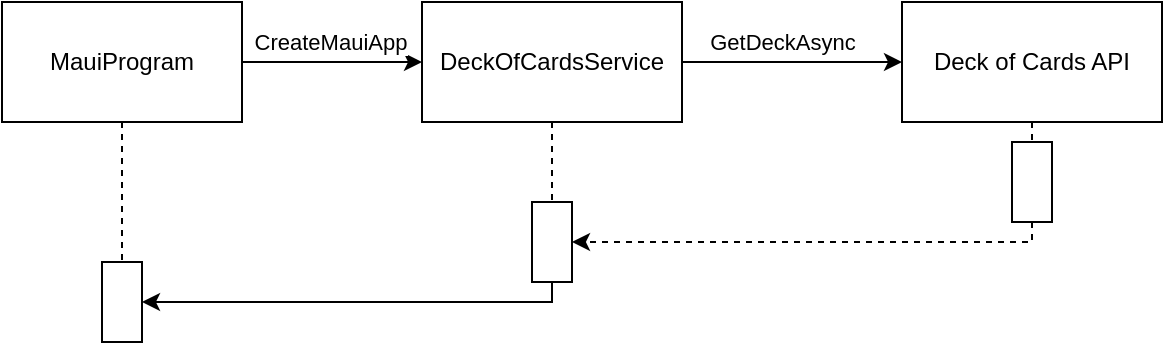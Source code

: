 <mxfile version="21.5.2" type="device">
  <diagram name="Pagina-1" id="xV3gcOJyFwMMv54wiVGS">
    <mxGraphModel dx="978" dy="481" grid="1" gridSize="10" guides="1" tooltips="1" connect="1" arrows="1" fold="1" page="1" pageScale="1" pageWidth="1600" pageHeight="1200" math="0" shadow="0">
      <root>
        <mxCell id="0" />
        <mxCell id="1" parent="0" />
        <mxCell id="9RSGI1Ghhnm49PoLiUOf-3" value="" style="edgeStyle=orthogonalEdgeStyle;rounded=0;orthogonalLoop=1;jettySize=auto;html=1;" edge="1" parent="1" source="9RSGI1Ghhnm49PoLiUOf-1" target="9RSGI1Ghhnm49PoLiUOf-2">
          <mxGeometry relative="1" as="geometry" />
        </mxCell>
        <mxCell id="9RSGI1Ghhnm49PoLiUOf-7" value="GetDeckAsync" style="edgeLabel;html=1;align=center;verticalAlign=middle;resizable=0;points=[];" vertex="1" connectable="0" parent="9RSGI1Ghhnm49PoLiUOf-3">
          <mxGeometry x="-0.284" y="1" relative="1" as="geometry">
            <mxPoint x="10" y="-9" as="offset" />
          </mxGeometry>
        </mxCell>
        <mxCell id="9RSGI1Ghhnm49PoLiUOf-20" value="" style="edgeStyle=orthogonalEdgeStyle;rounded=0;orthogonalLoop=1;jettySize=auto;html=1;dashed=1;endArrow=none;endFill=0;" edge="1" parent="1" source="9RSGI1Ghhnm49PoLiUOf-1" target="9RSGI1Ghhnm49PoLiUOf-19">
          <mxGeometry relative="1" as="geometry" />
        </mxCell>
        <mxCell id="9RSGI1Ghhnm49PoLiUOf-1" value="DeckOfCardsService" style="rounded=0;whiteSpace=wrap;html=1;" vertex="1" parent="1">
          <mxGeometry x="560" y="300" width="130" height="60" as="geometry" />
        </mxCell>
        <mxCell id="9RSGI1Ghhnm49PoLiUOf-11" style="edgeStyle=orthogonalEdgeStyle;rounded=0;orthogonalLoop=1;jettySize=auto;html=1;dashed=1;entryX=1;entryY=0.5;entryDx=0;entryDy=0;" edge="1" parent="1" target="9RSGI1Ghhnm49PoLiUOf-19">
          <mxGeometry relative="1" as="geometry">
            <mxPoint x="410" y="420" as="targetPoint" />
            <mxPoint x="865" y="410" as="sourcePoint" />
            <Array as="points">
              <mxPoint x="865" y="420" />
            </Array>
          </mxGeometry>
        </mxCell>
        <mxCell id="9RSGI1Ghhnm49PoLiUOf-16" style="edgeStyle=orthogonalEdgeStyle;rounded=0;orthogonalLoop=1;jettySize=auto;html=1;exitX=0.5;exitY=1;exitDx=0;exitDy=0;entryX=0.5;entryY=0;entryDx=0;entryDy=0;endArrow=none;endFill=0;dashed=1;" edge="1" parent="1" source="9RSGI1Ghhnm49PoLiUOf-2" target="9RSGI1Ghhnm49PoLiUOf-14">
          <mxGeometry relative="1" as="geometry" />
        </mxCell>
        <mxCell id="9RSGI1Ghhnm49PoLiUOf-2" value="Deck of Cards API" style="rounded=0;whiteSpace=wrap;html=1;" vertex="1" parent="1">
          <mxGeometry x="800" y="300" width="130" height="60" as="geometry" />
        </mxCell>
        <mxCell id="9RSGI1Ghhnm49PoLiUOf-5" style="edgeStyle=orthogonalEdgeStyle;rounded=0;orthogonalLoop=1;jettySize=auto;html=1;exitX=1;exitY=0.5;exitDx=0;exitDy=0;entryX=0;entryY=0.5;entryDx=0;entryDy=0;" edge="1" parent="1" source="9RSGI1Ghhnm49PoLiUOf-4" target="9RSGI1Ghhnm49PoLiUOf-1">
          <mxGeometry relative="1" as="geometry" />
        </mxCell>
        <mxCell id="9RSGI1Ghhnm49PoLiUOf-9" value="CreateMauiApp" style="edgeLabel;html=1;align=center;verticalAlign=middle;resizable=0;points=[];" vertex="1" connectable="0" parent="9RSGI1Ghhnm49PoLiUOf-5">
          <mxGeometry x="-0.135" y="1" relative="1" as="geometry">
            <mxPoint x="5" y="-9" as="offset" />
          </mxGeometry>
        </mxCell>
        <mxCell id="9RSGI1Ghhnm49PoLiUOf-22" value="" style="edgeStyle=orthogonalEdgeStyle;rounded=0;orthogonalLoop=1;jettySize=auto;html=1;dashed=1;endArrow=none;endFill=0;" edge="1" parent="1" source="9RSGI1Ghhnm49PoLiUOf-4" target="9RSGI1Ghhnm49PoLiUOf-21">
          <mxGeometry relative="1" as="geometry">
            <Array as="points">
              <mxPoint x="410" y="360" />
              <mxPoint x="410" y="360" />
            </Array>
          </mxGeometry>
        </mxCell>
        <mxCell id="9RSGI1Ghhnm49PoLiUOf-4" value="MauiProgram" style="rounded=0;whiteSpace=wrap;html=1;" vertex="1" parent="1">
          <mxGeometry x="350" y="300" width="120" height="60" as="geometry" />
        </mxCell>
        <mxCell id="9RSGI1Ghhnm49PoLiUOf-14" value="" style="rounded=0;whiteSpace=wrap;html=1;" vertex="1" parent="1">
          <mxGeometry x="855" y="370" width="20" height="40" as="geometry" />
        </mxCell>
        <mxCell id="9RSGI1Ghhnm49PoLiUOf-24" style="edgeStyle=orthogonalEdgeStyle;rounded=0;orthogonalLoop=1;jettySize=auto;html=1;exitX=0.5;exitY=1;exitDx=0;exitDy=0;dashed=1;" edge="1" parent="1" source="9RSGI1Ghhnm49PoLiUOf-19">
          <mxGeometry relative="1" as="geometry">
            <mxPoint x="625" y="420" as="targetPoint" />
          </mxGeometry>
        </mxCell>
        <mxCell id="9RSGI1Ghhnm49PoLiUOf-25" style="edgeStyle=orthogonalEdgeStyle;rounded=0;orthogonalLoop=1;jettySize=auto;html=1;" edge="1" parent="1" source="9RSGI1Ghhnm49PoLiUOf-19">
          <mxGeometry relative="1" as="geometry">
            <mxPoint x="420" y="450" as="targetPoint" />
            <Array as="points">
              <mxPoint x="625" y="450" />
            </Array>
          </mxGeometry>
        </mxCell>
        <mxCell id="9RSGI1Ghhnm49PoLiUOf-19" value="" style="rounded=0;whiteSpace=wrap;html=1;" vertex="1" parent="1">
          <mxGeometry x="615" y="400" width="20" height="40" as="geometry" />
        </mxCell>
        <mxCell id="9RSGI1Ghhnm49PoLiUOf-21" value="" style="rounded=0;whiteSpace=wrap;html=1;" vertex="1" parent="1">
          <mxGeometry x="400" y="430" width="20" height="40" as="geometry" />
        </mxCell>
      </root>
    </mxGraphModel>
  </diagram>
</mxfile>
